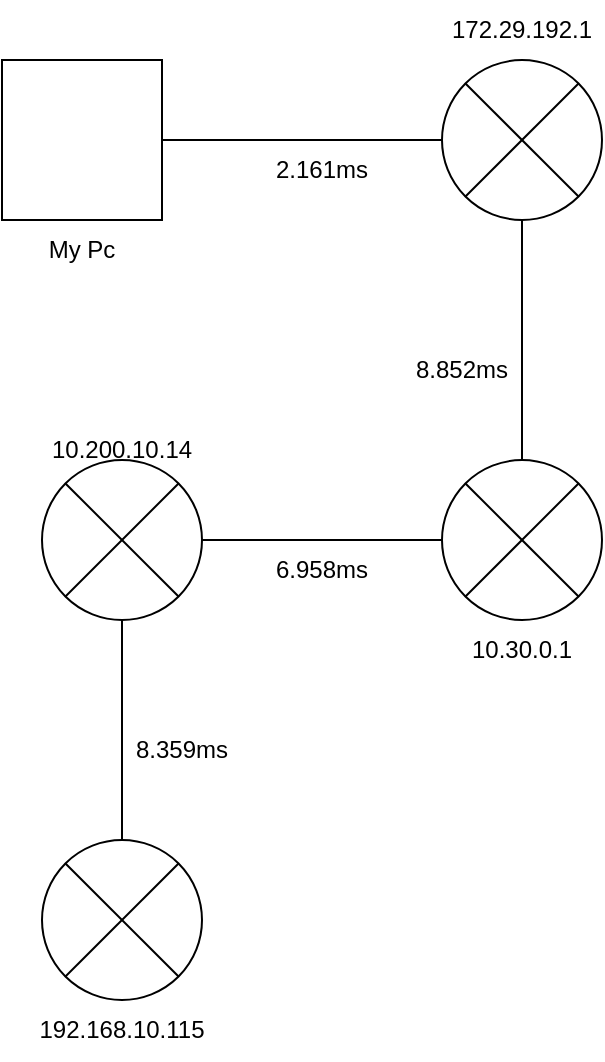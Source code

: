 <mxfile version="24.7.6">
  <diagram name="Page-1" id="vt4mJYIXZLu5bVeYOhzc">
    <mxGraphModel dx="590" dy="771" grid="1" gridSize="10" guides="1" tooltips="1" connect="1" arrows="1" fold="1" page="1" pageScale="1" pageWidth="827" pageHeight="1169" background="#ffffff" math="0" shadow="0">
      <root>
        <mxCell id="0" />
        <mxCell id="1" parent="0" />
        <mxCell id="K7wXw3EO5wYiCfec7k2D-1" value="" style="whiteSpace=wrap;html=1;aspect=fixed;" parent="1" vertex="1">
          <mxGeometry x="90" y="150" width="80" height="80" as="geometry" />
        </mxCell>
        <mxCell id="K7wXw3EO5wYiCfec7k2D-2" value="" style="shape=sumEllipse;perimeter=ellipsePerimeter;whiteSpace=wrap;html=1;backgroundOutline=1;" parent="1" vertex="1">
          <mxGeometry x="310" y="150" width="80" height="80" as="geometry" />
        </mxCell>
        <mxCell id="K7wXw3EO5wYiCfec7k2D-3" value="My Pc" style="text;strokeColor=none;align=center;fillColor=none;html=1;verticalAlign=middle;whiteSpace=wrap;rounded=0;" parent="1" vertex="1">
          <mxGeometry x="100" y="230" width="60" height="30" as="geometry" />
        </mxCell>
        <mxCell id="K7wXw3EO5wYiCfec7k2D-6" value="" style="endArrow=none;html=1;rounded=0;" parent="1" source="K7wXw3EO5wYiCfec7k2D-1" target="K7wXw3EO5wYiCfec7k2D-2" edge="1">
          <mxGeometry width="50" height="50" relative="1" as="geometry">
            <mxPoint x="380" y="240" as="sourcePoint" />
            <mxPoint x="430" y="190" as="targetPoint" />
          </mxGeometry>
        </mxCell>
        <mxCell id="K7wXw3EO5wYiCfec7k2D-7" value="172.29.192.1" style="text;strokeColor=none;align=center;fillColor=none;html=1;verticalAlign=middle;whiteSpace=wrap;rounded=0;" parent="1" vertex="1">
          <mxGeometry x="320" y="120" width="60" height="30" as="geometry" />
        </mxCell>
        <mxCell id="K7wXw3EO5wYiCfec7k2D-8" value="2.161ms" style="text;strokeColor=none;align=center;fillColor=none;html=1;verticalAlign=middle;whiteSpace=wrap;rounded=0;" parent="1" vertex="1">
          <mxGeometry x="220" y="190" width="60" height="30" as="geometry" />
        </mxCell>
        <mxCell id="K7wXw3EO5wYiCfec7k2D-9" value="" style="shape=sumEllipse;perimeter=ellipsePerimeter;whiteSpace=wrap;html=1;backgroundOutline=1;" parent="1" vertex="1">
          <mxGeometry x="310" y="350" width="80" height="80" as="geometry" />
        </mxCell>
        <mxCell id="K7wXw3EO5wYiCfec7k2D-10" value="10.30.0.1" style="text;strokeColor=none;align=center;fillColor=none;html=1;verticalAlign=middle;whiteSpace=wrap;rounded=0;" parent="1" vertex="1">
          <mxGeometry x="320" y="430" width="60" height="30" as="geometry" />
        </mxCell>
        <mxCell id="K7wXw3EO5wYiCfec7k2D-11" value="" style="endArrow=none;html=1;rounded=0;" parent="1" source="K7wXw3EO5wYiCfec7k2D-9" target="K7wXw3EO5wYiCfec7k2D-2" edge="1">
          <mxGeometry width="50" height="50" relative="1" as="geometry">
            <mxPoint x="250" y="450" as="sourcePoint" />
            <mxPoint x="300" y="400" as="targetPoint" />
          </mxGeometry>
        </mxCell>
        <mxCell id="K7wXw3EO5wYiCfec7k2D-12" value="" style="shape=sumEllipse;perimeter=ellipsePerimeter;whiteSpace=wrap;html=1;backgroundOutline=1;" parent="1" vertex="1">
          <mxGeometry x="110" y="350" width="80" height="80" as="geometry" />
        </mxCell>
        <mxCell id="K7wXw3EO5wYiCfec7k2D-13" value="10.200.10.14" style="text;strokeColor=none;align=center;fillColor=none;html=1;verticalAlign=middle;whiteSpace=wrap;rounded=0;" parent="1" vertex="1">
          <mxGeometry x="120" y="330" width="60" height="30" as="geometry" />
        </mxCell>
        <mxCell id="K7wXw3EO5wYiCfec7k2D-15" value="" style="shape=sumEllipse;perimeter=ellipsePerimeter;whiteSpace=wrap;html=1;backgroundOutline=1;" parent="1" vertex="1">
          <mxGeometry x="110" y="540" width="80" height="80" as="geometry" />
        </mxCell>
        <mxCell id="K7wXw3EO5wYiCfec7k2D-16" value="192.168.10.115" style="text;strokeColor=none;align=center;fillColor=none;html=1;verticalAlign=middle;whiteSpace=wrap;rounded=0;" parent="1" vertex="1">
          <mxGeometry x="120" y="620" width="60" height="30" as="geometry" />
        </mxCell>
        <mxCell id="K7wXw3EO5wYiCfec7k2D-17" value="" style="endArrow=none;html=1;rounded=0;" parent="1" source="K7wXw3EO5wYiCfec7k2D-15" target="K7wXw3EO5wYiCfec7k2D-12" edge="1">
          <mxGeometry width="50" height="50" relative="1" as="geometry">
            <mxPoint x="320" y="400" as="sourcePoint" />
            <mxPoint x="200" y="400" as="targetPoint" />
          </mxGeometry>
        </mxCell>
        <mxCell id="K7wXw3EO5wYiCfec7k2D-18" value="8.852ms" style="text;strokeColor=none;align=center;fillColor=none;html=1;verticalAlign=middle;whiteSpace=wrap;rounded=0;" parent="1" vertex="1">
          <mxGeometry x="290" y="290" width="60" height="30" as="geometry" />
        </mxCell>
        <mxCell id="K7wXw3EO5wYiCfec7k2D-19" value="6.958ms" style="text;strokeColor=none;align=center;fillColor=none;html=1;verticalAlign=middle;whiteSpace=wrap;rounded=0;" parent="1" vertex="1">
          <mxGeometry x="220" y="390" width="60" height="30" as="geometry" />
        </mxCell>
        <mxCell id="K7wXw3EO5wYiCfec7k2D-20" value="8.359ms" style="text;strokeColor=none;align=center;fillColor=none;html=1;verticalAlign=middle;whiteSpace=wrap;rounded=0;" parent="1" vertex="1">
          <mxGeometry x="150" y="480" width="60" height="30" as="geometry" />
        </mxCell>
        <mxCell id="FcqBB5uAJBpUym_XPAUd-1" value="" style="endArrow=none;html=1;rounded=0;" edge="1" parent="1" source="K7wXw3EO5wYiCfec7k2D-12" target="K7wXw3EO5wYiCfec7k2D-9">
          <mxGeometry width="50" height="50" relative="1" as="geometry">
            <mxPoint x="340" y="420" as="sourcePoint" />
            <mxPoint x="390" y="370" as="targetPoint" />
          </mxGeometry>
        </mxCell>
      </root>
    </mxGraphModel>
  </diagram>
</mxfile>
